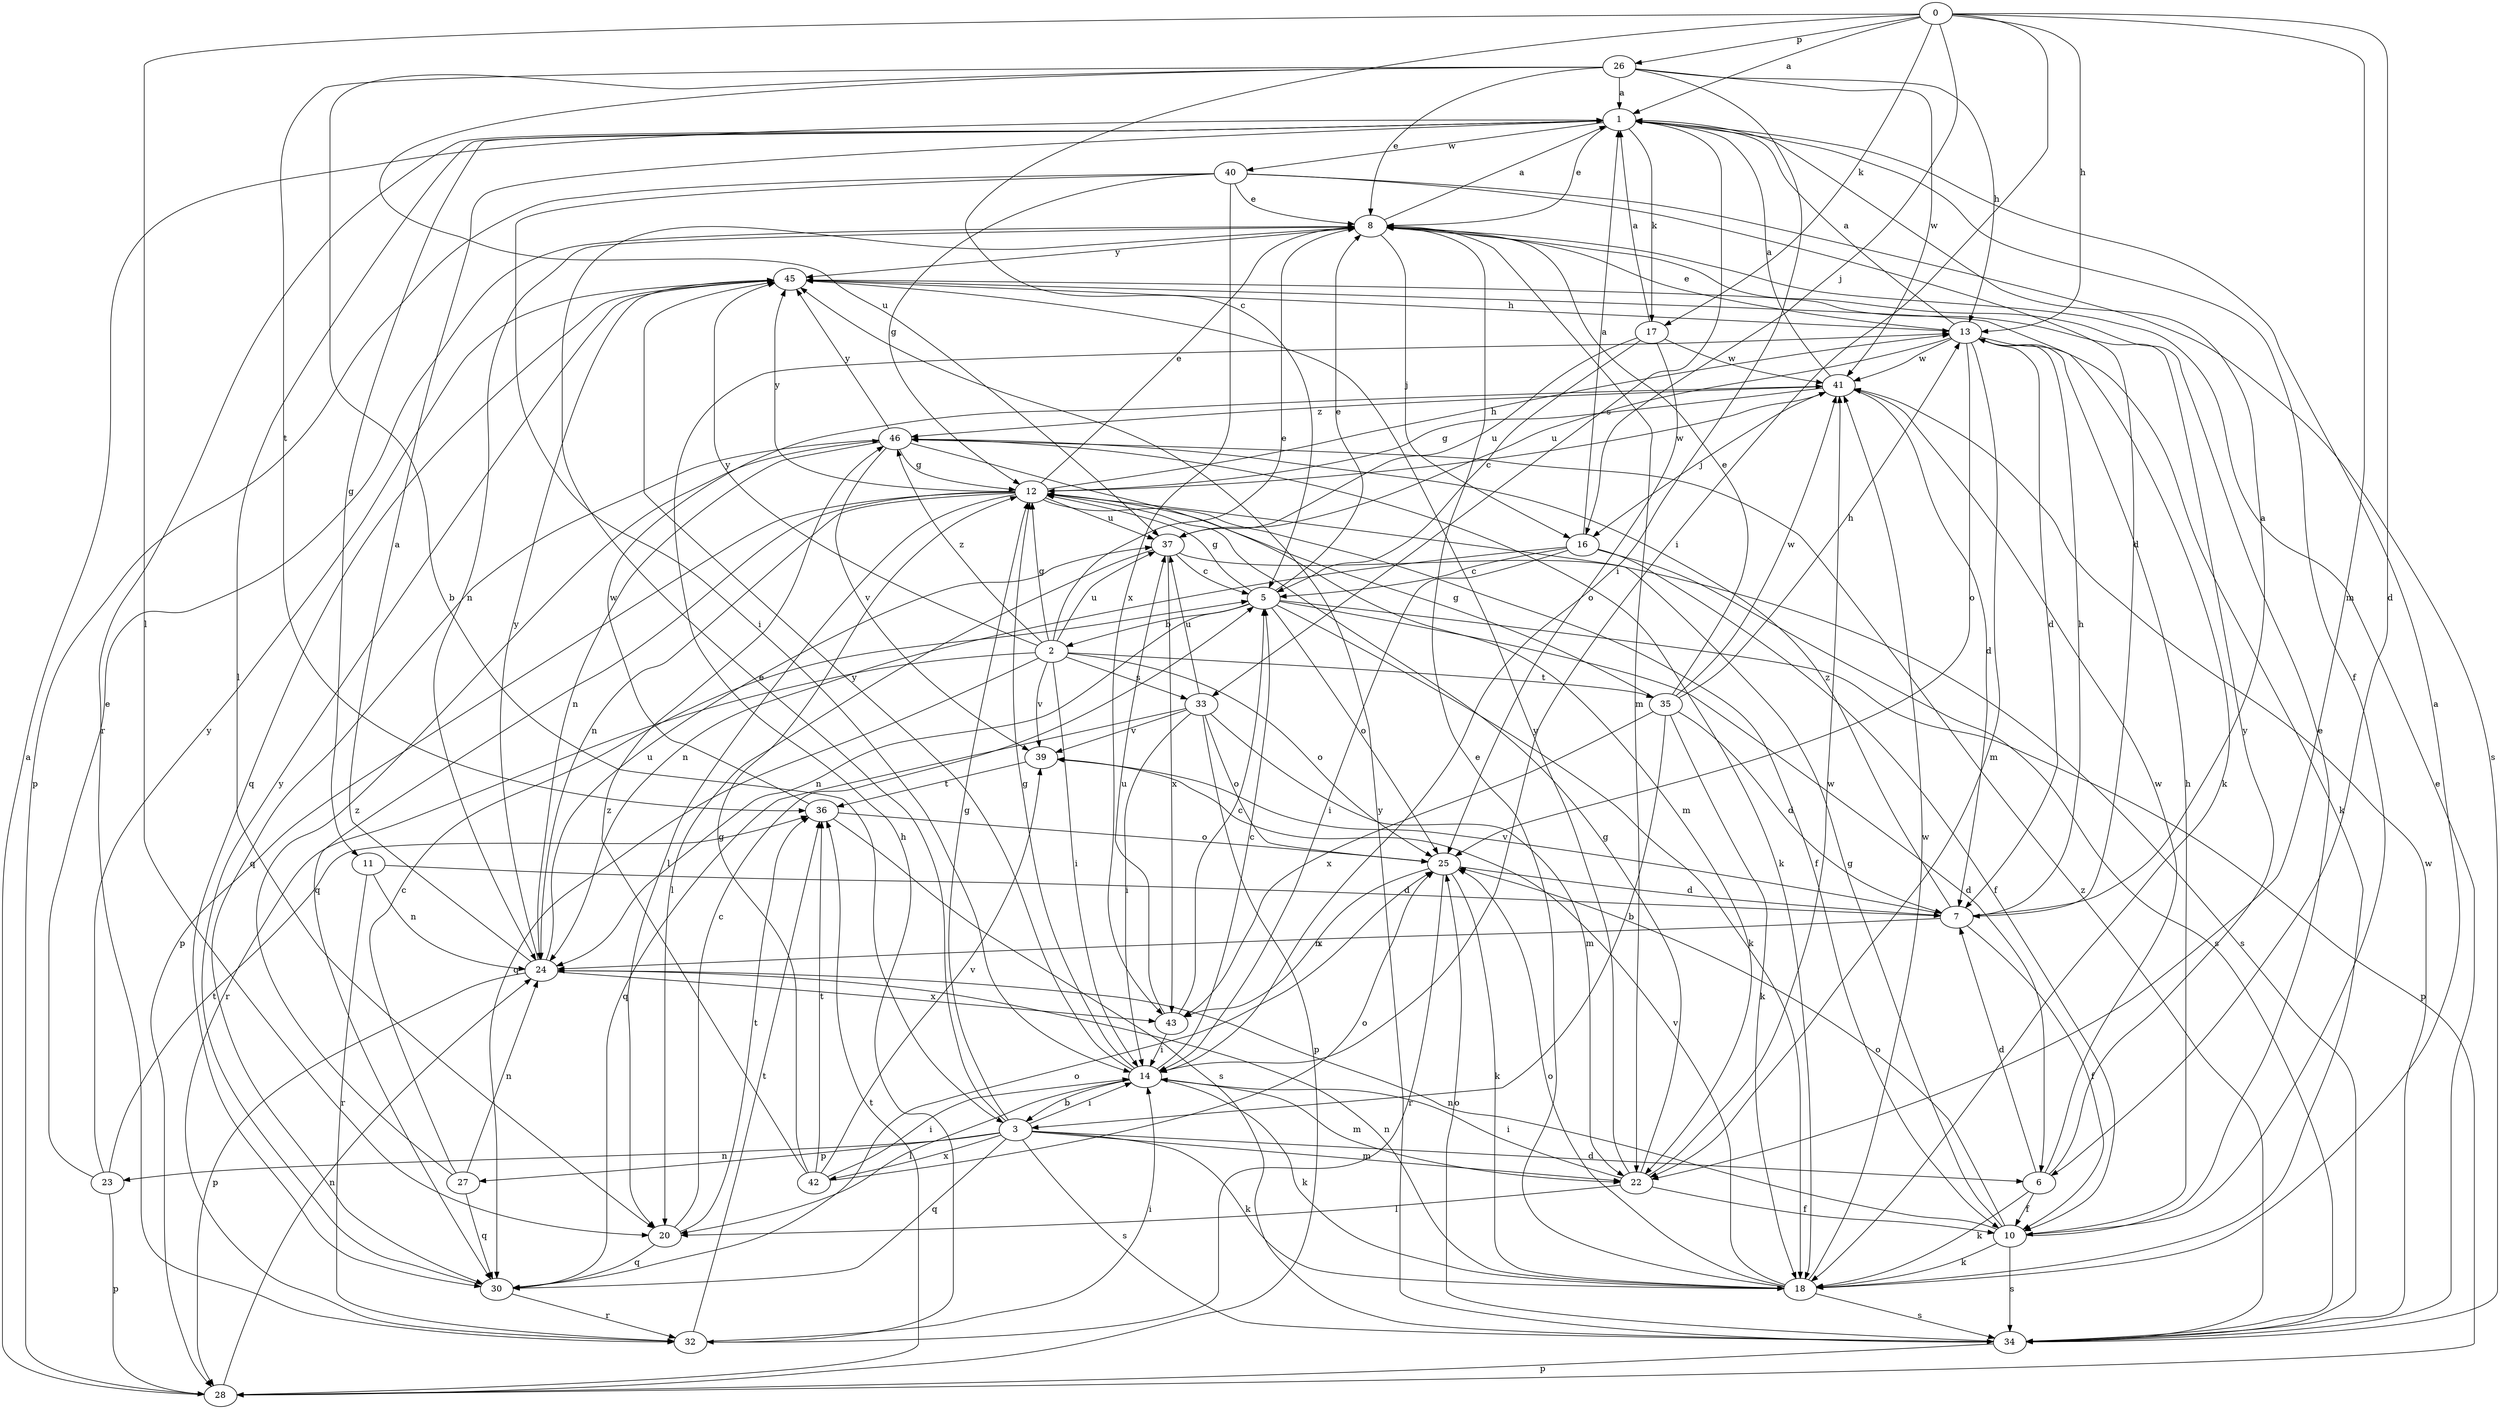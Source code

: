 strict digraph  {
0;
1;
2;
3;
5;
6;
7;
8;
10;
11;
12;
13;
14;
16;
17;
18;
20;
22;
23;
24;
25;
26;
27;
28;
30;
32;
33;
34;
35;
36;
37;
39;
40;
41;
42;
43;
45;
46;
0 -> 1  [label=a];
0 -> 5  [label=c];
0 -> 6  [label=d];
0 -> 13  [label=h];
0 -> 14  [label=i];
0 -> 16  [label=j];
0 -> 17  [label=k];
0 -> 20  [label=l];
0 -> 22  [label=m];
0 -> 26  [label=p];
1 -> 8  [label=e];
1 -> 10  [label=f];
1 -> 11  [label=g];
1 -> 17  [label=k];
1 -> 20  [label=l];
1 -> 32  [label=r];
1 -> 33  [label=s];
1 -> 40  [label=w];
2 -> 8  [label=e];
2 -> 12  [label=g];
2 -> 14  [label=i];
2 -> 25  [label=o];
2 -> 30  [label=q];
2 -> 32  [label=r];
2 -> 33  [label=s];
2 -> 35  [label=t];
2 -> 37  [label=u];
2 -> 39  [label=v];
2 -> 45  [label=y];
2 -> 46  [label=z];
3 -> 6  [label=d];
3 -> 8  [label=e];
3 -> 12  [label=g];
3 -> 14  [label=i];
3 -> 18  [label=k];
3 -> 22  [label=m];
3 -> 23  [label=n];
3 -> 27  [label=p];
3 -> 30  [label=q];
3 -> 34  [label=s];
3 -> 42  [label=x];
5 -> 2  [label=b];
5 -> 6  [label=d];
5 -> 8  [label=e];
5 -> 12  [label=g];
5 -> 18  [label=k];
5 -> 24  [label=n];
5 -> 25  [label=o];
5 -> 28  [label=p];
6 -> 7  [label=d];
6 -> 10  [label=f];
6 -> 18  [label=k];
6 -> 41  [label=w];
6 -> 45  [label=y];
7 -> 1  [label=a];
7 -> 10  [label=f];
7 -> 13  [label=h];
7 -> 24  [label=n];
7 -> 39  [label=v];
7 -> 46  [label=z];
8 -> 1  [label=a];
8 -> 16  [label=j];
8 -> 22  [label=m];
8 -> 24  [label=n];
8 -> 45  [label=y];
10 -> 8  [label=e];
10 -> 12  [label=g];
10 -> 13  [label=h];
10 -> 18  [label=k];
10 -> 24  [label=n];
10 -> 25  [label=o];
10 -> 34  [label=s];
11 -> 7  [label=d];
11 -> 24  [label=n];
11 -> 32  [label=r];
12 -> 8  [label=e];
12 -> 10  [label=f];
12 -> 13  [label=h];
12 -> 20  [label=l];
12 -> 24  [label=n];
12 -> 28  [label=p];
12 -> 30  [label=q];
12 -> 37  [label=u];
12 -> 41  [label=w];
12 -> 45  [label=y];
13 -> 1  [label=a];
13 -> 7  [label=d];
13 -> 8  [label=e];
13 -> 18  [label=k];
13 -> 22  [label=m];
13 -> 25  [label=o];
13 -> 37  [label=u];
13 -> 41  [label=w];
14 -> 3  [label=b];
14 -> 5  [label=c];
14 -> 12  [label=g];
14 -> 18  [label=k];
14 -> 20  [label=l];
14 -> 22  [label=m];
14 -> 45  [label=y];
16 -> 1  [label=a];
16 -> 5  [label=c];
16 -> 10  [label=f];
16 -> 14  [label=i];
16 -> 24  [label=n];
16 -> 34  [label=s];
17 -> 1  [label=a];
17 -> 5  [label=c];
17 -> 25  [label=o];
17 -> 37  [label=u];
17 -> 41  [label=w];
18 -> 1  [label=a];
18 -> 8  [label=e];
18 -> 24  [label=n];
18 -> 25  [label=o];
18 -> 34  [label=s];
18 -> 39  [label=v];
18 -> 41  [label=w];
20 -> 5  [label=c];
20 -> 30  [label=q];
20 -> 36  [label=t];
22 -> 10  [label=f];
22 -> 12  [label=g];
22 -> 14  [label=i];
22 -> 20  [label=l];
22 -> 41  [label=w];
22 -> 45  [label=y];
23 -> 8  [label=e];
23 -> 28  [label=p];
23 -> 36  [label=t];
23 -> 45  [label=y];
24 -> 1  [label=a];
24 -> 28  [label=p];
24 -> 37  [label=u];
24 -> 43  [label=x];
24 -> 45  [label=y];
25 -> 7  [label=d];
25 -> 18  [label=k];
25 -> 32  [label=r];
25 -> 43  [label=x];
26 -> 1  [label=a];
26 -> 3  [label=b];
26 -> 8  [label=e];
26 -> 13  [label=h];
26 -> 14  [label=i];
26 -> 36  [label=t];
26 -> 37  [label=u];
26 -> 41  [label=w];
27 -> 5  [label=c];
27 -> 24  [label=n];
27 -> 30  [label=q];
27 -> 46  [label=z];
28 -> 1  [label=a];
28 -> 24  [label=n];
28 -> 36  [label=t];
30 -> 25  [label=o];
30 -> 32  [label=r];
30 -> 45  [label=y];
32 -> 13  [label=h];
32 -> 14  [label=i];
32 -> 36  [label=t];
33 -> 14  [label=i];
33 -> 22  [label=m];
33 -> 25  [label=o];
33 -> 28  [label=p];
33 -> 30  [label=q];
33 -> 37  [label=u];
33 -> 39  [label=v];
34 -> 8  [label=e];
34 -> 25  [label=o];
34 -> 28  [label=p];
34 -> 41  [label=w];
34 -> 45  [label=y];
34 -> 46  [label=z];
35 -> 3  [label=b];
35 -> 7  [label=d];
35 -> 8  [label=e];
35 -> 12  [label=g];
35 -> 13  [label=h];
35 -> 18  [label=k];
35 -> 41  [label=w];
35 -> 43  [label=x];
36 -> 25  [label=o];
36 -> 34  [label=s];
36 -> 41  [label=w];
37 -> 5  [label=c];
37 -> 20  [label=l];
37 -> 34  [label=s];
37 -> 43  [label=x];
39 -> 36  [label=t];
40 -> 7  [label=d];
40 -> 8  [label=e];
40 -> 12  [label=g];
40 -> 14  [label=i];
40 -> 28  [label=p];
40 -> 34  [label=s];
40 -> 43  [label=x];
41 -> 1  [label=a];
41 -> 7  [label=d];
41 -> 12  [label=g];
41 -> 16  [label=j];
41 -> 46  [label=z];
42 -> 12  [label=g];
42 -> 14  [label=i];
42 -> 25  [label=o];
42 -> 36  [label=t];
42 -> 39  [label=v];
42 -> 46  [label=z];
43 -> 5  [label=c];
43 -> 14  [label=i];
43 -> 37  [label=u];
45 -> 13  [label=h];
45 -> 18  [label=k];
45 -> 30  [label=q];
46 -> 12  [label=g];
46 -> 18  [label=k];
46 -> 22  [label=m];
46 -> 24  [label=n];
46 -> 30  [label=q];
46 -> 39  [label=v];
46 -> 45  [label=y];
}
